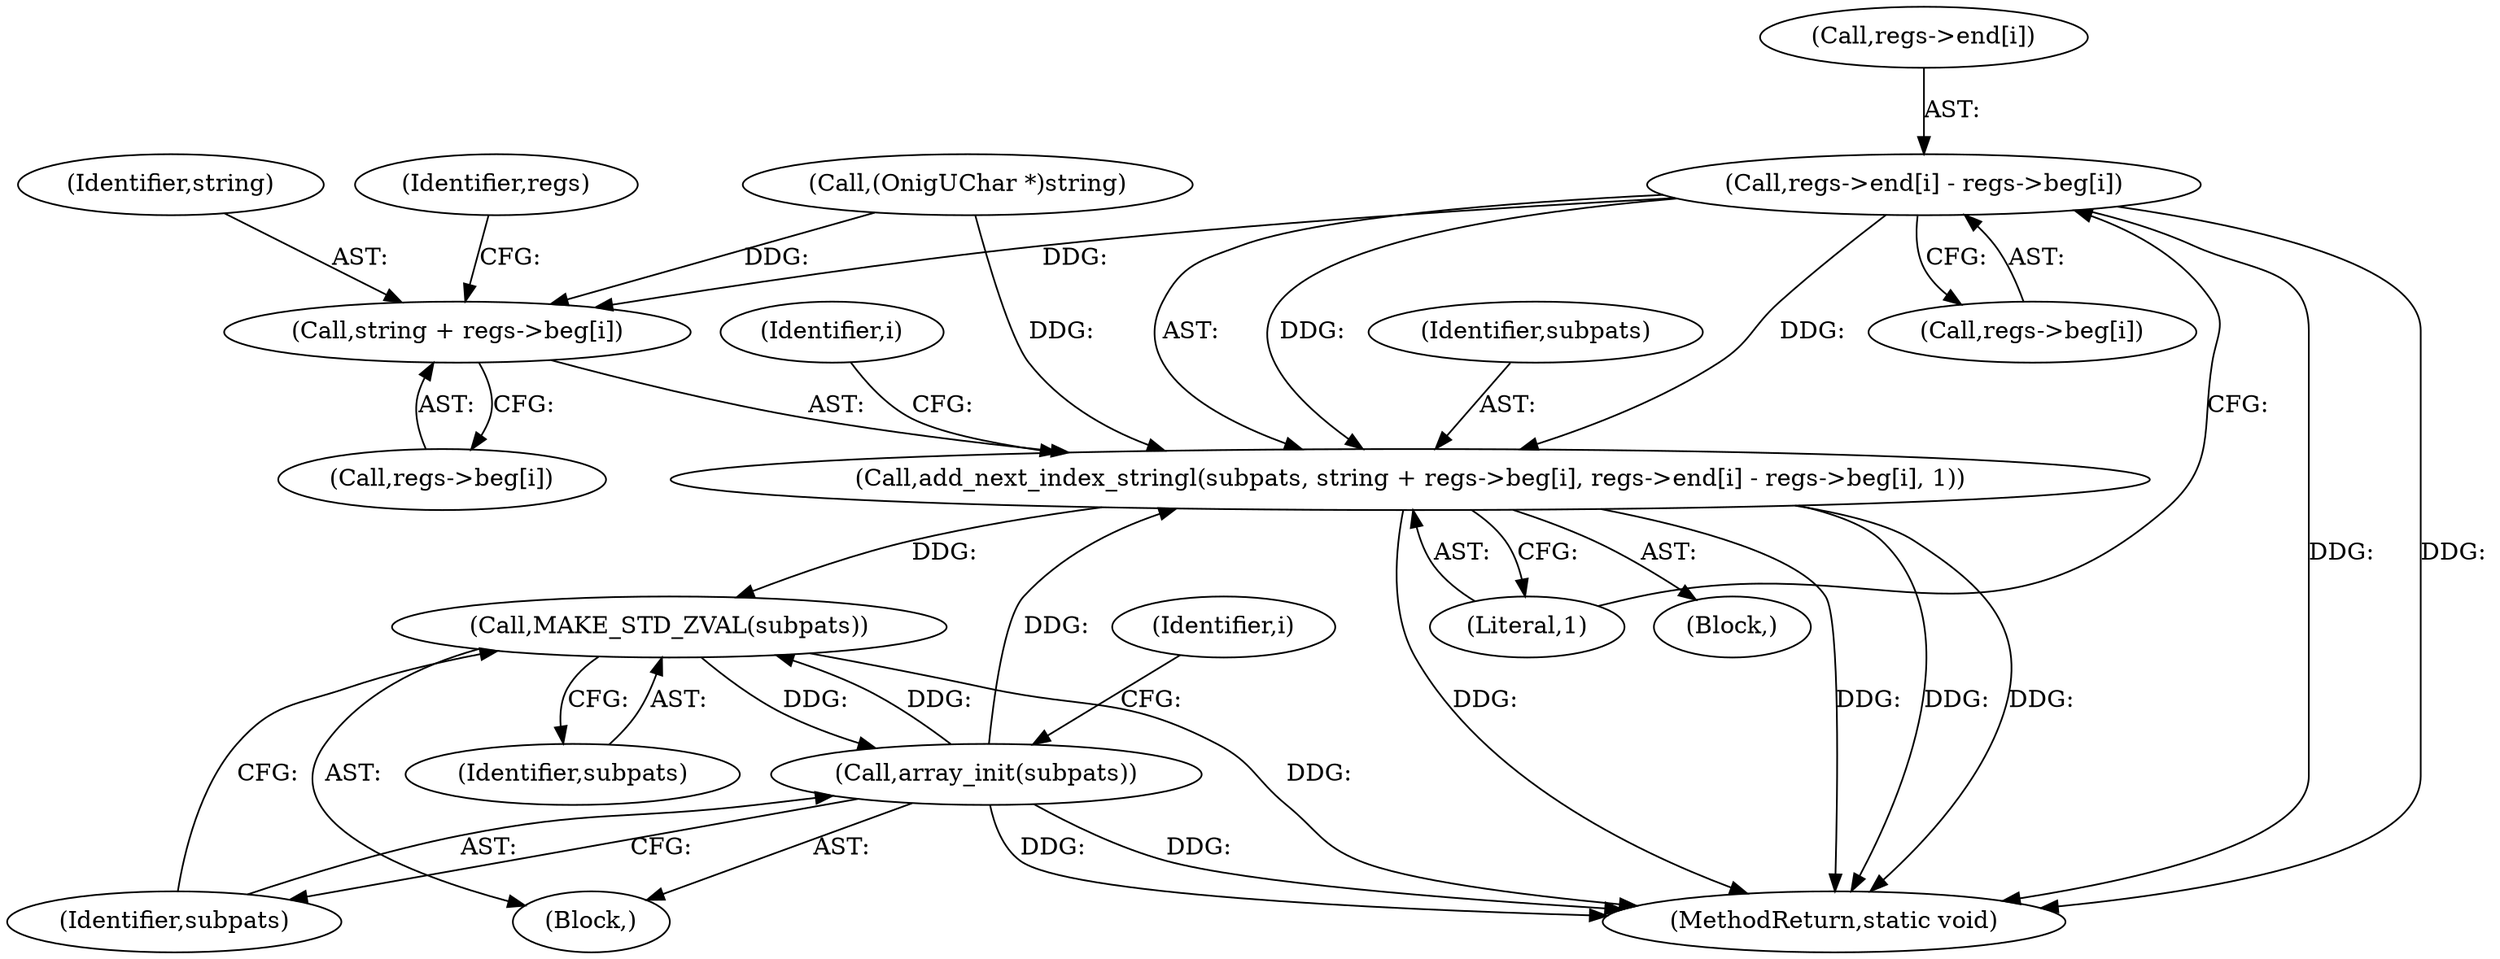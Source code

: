 digraph "0_php-src_5b597a2e5b28e2d5a52fc1be13f425f08f47cb62?w=1_1@array" {
"1000547" [label="(Call,regs->end[i] - regs->beg[i])"];
"1000538" [label="(Call,add_next_index_stringl(subpats, string + regs->beg[i], regs->end[i] - regs->beg[i], 1))"];
"1000522" [label="(Call,MAKE_STD_ZVAL(subpats))"];
"1000524" [label="(Call,array_init(subpats))"];
"1000540" [label="(Call,string + regs->beg[i])"];
"1000536" [label="(Identifier,i)"];
"1000558" [label="(Literal,1)"];
"1000525" [label="(Identifier,subpats)"];
"1000538" [label="(Call,add_next_index_stringl(subpats, string + regs->beg[i], regs->end[i] - regs->beg[i], 1))"];
"1000539" [label="(Identifier,subpats)"];
"1000542" [label="(Call,regs->beg[i])"];
"1000314" [label="(Call,(OnigUChar *)string)"];
"1000548" [label="(Call,regs->end[i])"];
"1000541" [label="(Identifier,string)"];
"1000522" [label="(Call,MAKE_STD_ZVAL(subpats))"];
"1000523" [label="(Identifier,subpats)"];
"1000537" [label="(Block,)"];
"1000528" [label="(Identifier,i)"];
"1000743" [label="(MethodReturn,static void)"];
"1000553" [label="(Call,regs->beg[i])"];
"1000540" [label="(Call,string + regs->beg[i])"];
"1000524" [label="(Call,array_init(subpats))"];
"1000517" [label="(Block,)"];
"1000547" [label="(Call,regs->end[i] - regs->beg[i])"];
"1000550" [label="(Identifier,regs)"];
"1000547" -> "1000538"  [label="AST: "];
"1000547" -> "1000553"  [label="CFG: "];
"1000548" -> "1000547"  [label="AST: "];
"1000553" -> "1000547"  [label="AST: "];
"1000558" -> "1000547"  [label="CFG: "];
"1000547" -> "1000743"  [label="DDG: "];
"1000547" -> "1000743"  [label="DDG: "];
"1000547" -> "1000538"  [label="DDG: "];
"1000547" -> "1000538"  [label="DDG: "];
"1000547" -> "1000540"  [label="DDG: "];
"1000538" -> "1000537"  [label="AST: "];
"1000538" -> "1000558"  [label="CFG: "];
"1000539" -> "1000538"  [label="AST: "];
"1000540" -> "1000538"  [label="AST: "];
"1000558" -> "1000538"  [label="AST: "];
"1000536" -> "1000538"  [label="CFG: "];
"1000538" -> "1000743"  [label="DDG: "];
"1000538" -> "1000743"  [label="DDG: "];
"1000538" -> "1000743"  [label="DDG: "];
"1000538" -> "1000743"  [label="DDG: "];
"1000538" -> "1000522"  [label="DDG: "];
"1000524" -> "1000538"  [label="DDG: "];
"1000314" -> "1000538"  [label="DDG: "];
"1000522" -> "1000517"  [label="AST: "];
"1000522" -> "1000523"  [label="CFG: "];
"1000523" -> "1000522"  [label="AST: "];
"1000525" -> "1000522"  [label="CFG: "];
"1000522" -> "1000743"  [label="DDG: "];
"1000524" -> "1000522"  [label="DDG: "];
"1000522" -> "1000524"  [label="DDG: "];
"1000524" -> "1000517"  [label="AST: "];
"1000524" -> "1000525"  [label="CFG: "];
"1000525" -> "1000524"  [label="AST: "];
"1000528" -> "1000524"  [label="CFG: "];
"1000524" -> "1000743"  [label="DDG: "];
"1000524" -> "1000743"  [label="DDG: "];
"1000540" -> "1000542"  [label="CFG: "];
"1000541" -> "1000540"  [label="AST: "];
"1000542" -> "1000540"  [label="AST: "];
"1000550" -> "1000540"  [label="CFG: "];
"1000314" -> "1000540"  [label="DDG: "];
}
